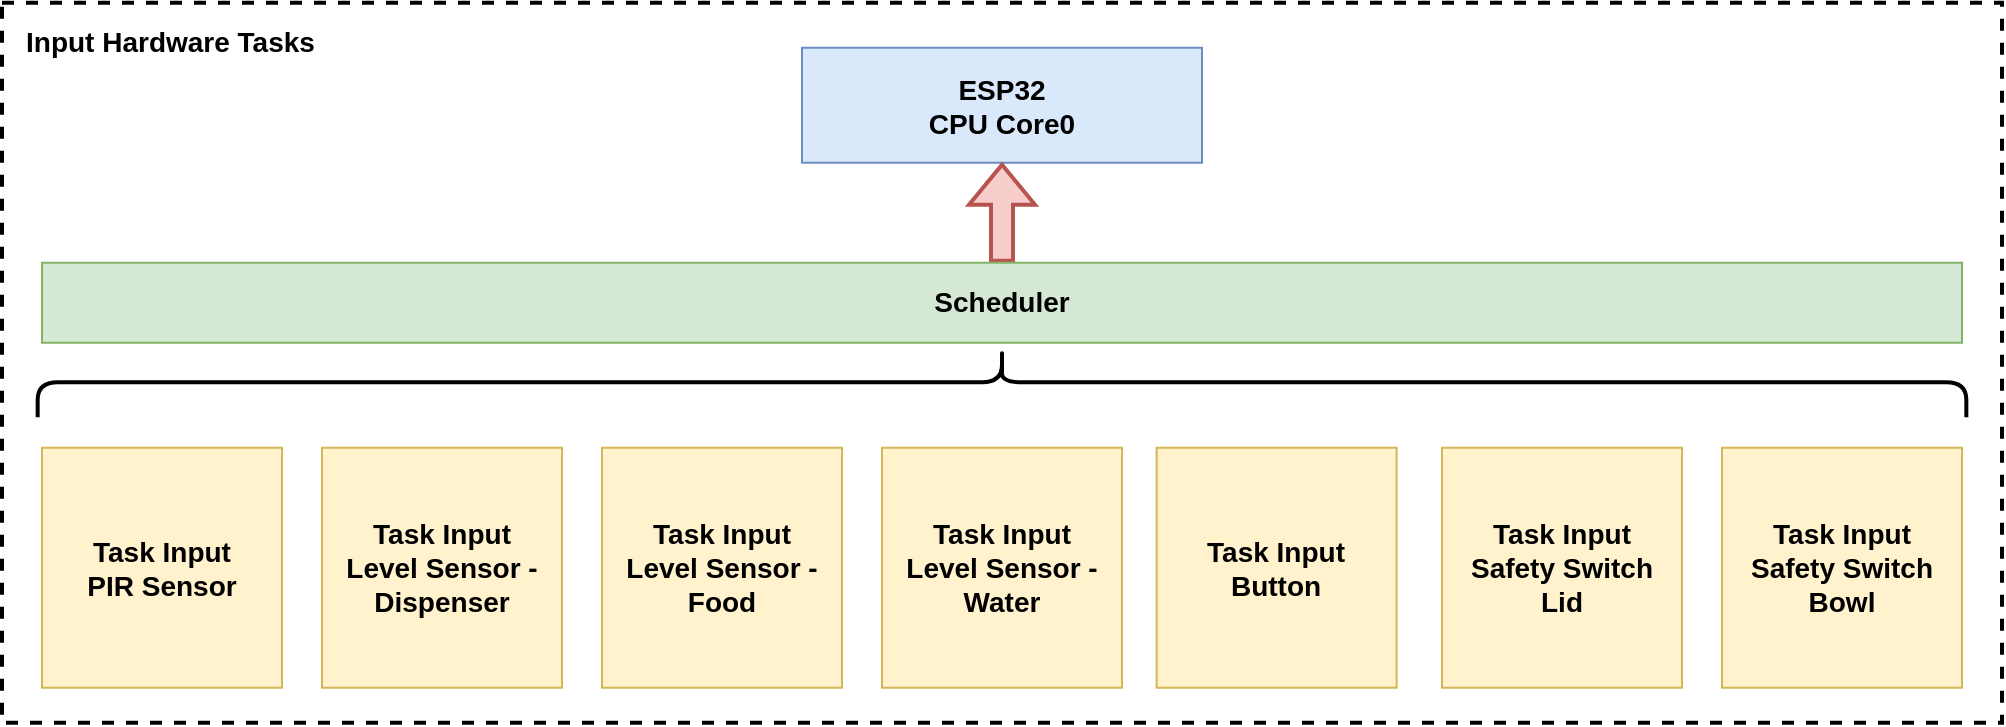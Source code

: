 <mxfile version="20.3.0" type="device" pages="5"><diagram id="rV4jcWIGcjHrkTFgThAD" name="InputHardwareTasks"><mxGraphModel dx="239" dy="843" grid="1" gridSize="10" guides="1" tooltips="1" connect="1" arrows="1" fold="1" page="1" pageScale="1" pageWidth="1169" pageHeight="827" math="0" shadow="0"><root><mxCell id="0"/><mxCell id="1" parent="0"/><mxCell id="iMzis0EcefX2G9J-3JoP-1" value="" style="rounded=0;whiteSpace=wrap;html=1;strokeWidth=2;fontSize=14;fillColor=none;dashed=1;" parent="1" vertex="1"><mxGeometry x="1200" y="42.37" width="1000" height="360" as="geometry"/></mxCell><mxCell id="iMzis0EcefX2G9J-3JoP-2" value="&lt;b&gt;&lt;font style=&quot;font-size: 14px;&quot;&gt;Task Input&lt;br&gt;Level Sensor - Dispenser&lt;br&gt;&lt;/font&gt;&lt;/b&gt;" style="rounded=0;whiteSpace=wrap;html=1;fillColor=#fff2cc;strokeColor=#d6b656;" parent="1" vertex="1"><mxGeometry x="1360" y="264.87" width="120" height="120" as="geometry"/></mxCell><mxCell id="iMzis0EcefX2G9J-3JoP-3" value="&lt;b&gt;&lt;font style=&quot;font-size: 14px;&quot;&gt;Task Input&lt;br&gt;PIR Sensor&lt;br&gt;&lt;/font&gt;&lt;/b&gt;" style="rounded=0;whiteSpace=wrap;html=1;fillColor=#fff2cc;strokeColor=#d6b656;" parent="1" vertex="1"><mxGeometry x="1220" y="264.87" width="120" height="120" as="geometry"/></mxCell><mxCell id="iMzis0EcefX2G9J-3JoP-4" value="&lt;b&gt;&lt;font style=&quot;font-size: 14px;&quot;&gt;Task Input&lt;br&gt;Button&lt;br&gt;&lt;/font&gt;&lt;/b&gt;" style="rounded=0;whiteSpace=wrap;html=1;fillColor=#fff2cc;strokeColor=#d6b656;" parent="1" vertex="1"><mxGeometry x="1777.32" y="264.87" width="120" height="120" as="geometry"/></mxCell><mxCell id="iMzis0EcefX2G9J-3JoP-5" value="" style="shape=curlyBracket;whiteSpace=wrap;html=1;rounded=1;flipH=1;fontSize=14;rotation=-90;size=0.5;strokeWidth=2;" parent="1" vertex="1"><mxGeometry x="1682.5" y="-250" width="35" height="964.33" as="geometry"/></mxCell><mxCell id="iMzis0EcefX2G9J-3JoP-6" value="&lt;b&gt;&lt;font style=&quot;font-size: 14px;&quot;&gt;Task Input&lt;br&gt;Level Sensor - Food&lt;br&gt;&lt;/font&gt;&lt;/b&gt;" style="rounded=0;whiteSpace=wrap;html=1;fillColor=#fff2cc;strokeColor=#d6b656;" parent="1" vertex="1"><mxGeometry x="1500" y="264.87" width="120" height="120" as="geometry"/></mxCell><mxCell id="iMzis0EcefX2G9J-3JoP-7" value="&lt;b&gt;&lt;font style=&quot;font-size: 14px;&quot;&gt;Task Input&lt;br&gt;Level Sensor - Water&lt;br&gt;&lt;/font&gt;&lt;/b&gt;" style="rounded=0;whiteSpace=wrap;html=1;fillColor=#fff2cc;strokeColor=#d6b656;" parent="1" vertex="1"><mxGeometry x="1640" y="264.87" width="120" height="120" as="geometry"/></mxCell><mxCell id="iMzis0EcefX2G9J-3JoP-8" value="&lt;b&gt;&lt;font style=&quot;font-size: 14px;&quot;&gt;Task Input&lt;br&gt;Safety Switch&lt;br&gt;Lid&lt;br&gt;&lt;/font&gt;&lt;/b&gt;" style="rounded=0;whiteSpace=wrap;html=1;fillColor=#fff2cc;strokeColor=#d6b656;" parent="1" vertex="1"><mxGeometry x="1920" y="264.87" width="120" height="120" as="geometry"/></mxCell><mxCell id="iMzis0EcefX2G9J-3JoP-9" value="&lt;b&gt;&lt;font style=&quot;font-size: 14px;&quot;&gt;Task Input&lt;br&gt;Safety Switch&lt;br&gt;Bowl&lt;br&gt;&lt;/font&gt;&lt;/b&gt;" style="rounded=0;whiteSpace=wrap;html=1;fillColor=#fff2cc;strokeColor=#d6b656;" parent="1" vertex="1"><mxGeometry x="2060" y="264.87" width="120" height="120" as="geometry"/></mxCell><mxCell id="iMzis0EcefX2G9J-3JoP-10" value="Input Hardware Tasks" style="text;html=1;strokeColor=none;fillColor=none;align=left;verticalAlign=middle;whiteSpace=wrap;rounded=0;dashed=1;strokeWidth=2;fontSize=14;fontStyle=1;spacingLeft=10;" parent="1" vertex="1"><mxGeometry x="1200" y="42.37" width="1000" height="40" as="geometry"/></mxCell><mxCell id="iMzis0EcefX2G9J-3JoP-11" value="&lt;b&gt;&lt;font style=&quot;font-size: 14px;&quot;&gt;ESP32&lt;br&gt;CPU Core0&lt;/font&gt;&lt;/b&gt;" style="rounded=0;whiteSpace=wrap;html=1;fillColor=#dae8fc;strokeColor=#6c8ebf;" parent="1" vertex="1"><mxGeometry x="1600" y="64.87" width="200" height="57.5" as="geometry"/></mxCell><mxCell id="iMzis0EcefX2G9J-3JoP-12" style="edgeStyle=orthogonalEdgeStyle;rounded=0;orthogonalLoop=1;jettySize=auto;html=1;fontSize=14;strokeWidth=2;shape=flexArrow;fillColor=#f8cecc;strokeColor=#b85450;" parent="1" source="iMzis0EcefX2G9J-3JoP-13" target="iMzis0EcefX2G9J-3JoP-11" edge="1"><mxGeometry relative="1" as="geometry"/></mxCell><mxCell id="iMzis0EcefX2G9J-3JoP-13" value="&lt;b&gt;&lt;font style=&quot;font-size: 14px;&quot;&gt;Scheduler&lt;/font&gt;&lt;/b&gt;" style="rounded=0;whiteSpace=wrap;html=1;fillColor=#d5e8d4;strokeColor=#82b366;" parent="1" vertex="1"><mxGeometry x="1220" y="172.37" width="960" height="40" as="geometry"/></mxCell></root></mxGraphModel></diagram><diagram id="TP57qfsH03ZXHK19AivB" name="OutputHardwareTasks"><mxGraphModel dx="1408" dy="843" grid="1" gridSize="10" guides="1" tooltips="1" connect="1" arrows="1" fold="1" page="1" pageScale="1" pageWidth="1169" pageHeight="827" math="0" shadow="0"><root><mxCell id="0"/><mxCell id="1" parent="0"/><mxCell id="iq7PW1inOWjrQr_bg5yR-15" value="" style="rounded=0;whiteSpace=wrap;html=1;strokeWidth=2;fontSize=14;fillColor=none;dashed=1;" parent="1" vertex="1"><mxGeometry x="40" y="40" width="720" height="362.5" as="geometry"/></mxCell><mxCell id="iq7PW1inOWjrQr_bg5yR-1" value="&lt;b&gt;&lt;font style=&quot;font-size: 14px;&quot;&gt;ESP32&lt;br&gt;CPU Core0&lt;/font&gt;&lt;/b&gt;" style="rounded=0;whiteSpace=wrap;html=1;fillColor=#dae8fc;strokeColor=#6c8ebf;" parent="1" vertex="1"><mxGeometry x="300" y="62.5" width="200" height="57.5" as="geometry"/></mxCell><mxCell id="iq7PW1inOWjrQr_bg5yR-14" style="edgeStyle=orthogonalEdgeStyle;rounded=0;orthogonalLoop=1;jettySize=auto;html=1;fontSize=14;strokeWidth=2;shape=flexArrow;fillColor=#f8cecc;strokeColor=#b85450;" parent="1" source="iq7PW1inOWjrQr_bg5yR-4" target="iq7PW1inOWjrQr_bg5yR-1" edge="1"><mxGeometry relative="1" as="geometry"/></mxCell><mxCell id="iq7PW1inOWjrQr_bg5yR-4" value="&lt;b&gt;&lt;font style=&quot;font-size: 14px;&quot;&gt;Scheduler&lt;/font&gt;&lt;/b&gt;" style="rounded=0;whiteSpace=wrap;html=1;fillColor=#d5e8d4;strokeColor=#82b366;" parent="1" vertex="1"><mxGeometry x="59.81" y="170" width="680" height="40" as="geometry"/></mxCell><mxCell id="iq7PW1inOWjrQr_bg5yR-10" value="&lt;b&gt;&lt;font style=&quot;font-size: 14px;&quot;&gt;Task Output&lt;br&gt;Stepper Motor&lt;br&gt;&lt;/font&gt;&lt;/b&gt;" style="rounded=0;whiteSpace=wrap;html=1;fillColor=#fff2cc;strokeColor=#d6b656;" parent="1" vertex="1"><mxGeometry x="620" y="262.5" width="120" height="120" as="geometry"/></mxCell><mxCell id="iq7PW1inOWjrQr_bg5yR-11" value="&lt;b&gt;&lt;font style=&quot;font-size: 14px;&quot;&gt;Task Output&lt;br&gt;Solenoid Valve&lt;br&gt;&lt;/font&gt;&lt;/b&gt;" style="rounded=0;whiteSpace=wrap;html=1;fillColor=#fff2cc;strokeColor=#d6b656;" parent="1" vertex="1"><mxGeometry x="60" y="262.5" width="120" height="120" as="geometry"/></mxCell><mxCell id="iq7PW1inOWjrQr_bg5yR-12" value="&lt;b&gt;&lt;font style=&quot;font-size: 14px;&quot;&gt;Task Output&lt;br&gt;LED Notification&lt;br&gt;&lt;/font&gt;&lt;/b&gt;" style="rounded=0;whiteSpace=wrap;html=1;fillColor=#fff2cc;strokeColor=#d6b656;" parent="1" vertex="1"><mxGeometry x="200" y="262.5" width="120" height="120" as="geometry"/></mxCell><mxCell id="iq7PW1inOWjrQr_bg5yR-13" value="" style="shape=curlyBracket;whiteSpace=wrap;html=1;rounded=1;flipH=1;fontSize=14;rotation=-90;size=0.5;strokeWidth=2;" parent="1" vertex="1"><mxGeometry x="382.5" y="-110" width="35" height="679.59" as="geometry"/></mxCell><mxCell id="iq7PW1inOWjrQr_bg5yR-16" value="Output Hardware Tasks" style="text;html=1;strokeColor=none;fillColor=none;align=left;verticalAlign=middle;whiteSpace=wrap;rounded=0;dashed=1;strokeWidth=2;fontSize=14;fontStyle=1;spacingLeft=10;" parent="1" vertex="1"><mxGeometry x="40" y="40" width="720" height="40" as="geometry"/></mxCell><mxCell id="q8vb5zMsX9rUfOWfPjfU-2" value="&lt;b&gt;&lt;font style=&quot;font-size: 14px;&quot;&gt;Task Output&lt;br&gt;LED Level&lt;br&gt;&lt;/font&gt;&lt;/b&gt;" style="rounded=0;whiteSpace=wrap;html=1;fillColor=#fff2cc;strokeColor=#d6b656;" parent="1" vertex="1"><mxGeometry x="340" y="262.5" width="120" height="120" as="geometry"/></mxCell><mxCell id="q8vb5zMsX9rUfOWfPjfU-3" value="&lt;b&gt;&lt;font style=&quot;font-size: 14px;&quot;&gt;Task Output&lt;br&gt;LED State&lt;br&gt;&lt;/font&gt;&lt;/b&gt;" style="rounded=0;whiteSpace=wrap;html=1;fillColor=#fff2cc;strokeColor=#d6b656;" parent="1" vertex="1"><mxGeometry x="480" y="262.5" width="120" height="120" as="geometry"/></mxCell></root></mxGraphModel></diagram><diagram id="tf8LyXTV6Cf9JOmGhWuC" name="MQTTCommunicationTasks"><mxGraphModel dx="-930" dy="843" grid="1" gridSize="10" guides="1" tooltips="1" connect="1" arrows="1" fold="1" page="1" pageScale="1" pageWidth="1169" pageHeight="827" math="0" shadow="0"><root><mxCell id="0"/><mxCell id="1" parent="0"/><mxCell id="ElQ_RRU9hNgALjV47oJo-1" value="" style="rounded=0;whiteSpace=wrap;html=1;strokeWidth=2;fontSize=14;fillColor=none;dashed=1;" parent="1" vertex="1"><mxGeometry x="2360" y="40" width="440" height="380" as="geometry"/></mxCell><mxCell id="ElQ_RRU9hNgALjV47oJo-2" value="MQTT Communication Tasks" style="text;html=1;strokeColor=none;fillColor=none;align=left;verticalAlign=middle;whiteSpace=wrap;rounded=0;dashed=1;strokeWidth=2;fontSize=14;fontStyle=1;spacingLeft=10;" parent="1" vertex="1"><mxGeometry x="2360" y="40" width="440" height="40" as="geometry"/></mxCell><mxCell id="ElQ_RRU9hNgALjV47oJo-3" value="&lt;b&gt;&lt;font style=&quot;font-size: 14px;&quot;&gt;ESP32&lt;br&gt;CPU Core1&lt;/font&gt;&lt;/b&gt;" style="rounded=0;whiteSpace=wrap;html=1;fillColor=#dae8fc;strokeColor=#6c8ebf;" parent="1" vertex="1"><mxGeometry x="2480.39" y="82.5" width="200" height="57.5" as="geometry"/></mxCell><mxCell id="ElQ_RRU9hNgALjV47oJo-4" style="edgeStyle=orthogonalEdgeStyle;shape=flexArrow;rounded=0;orthogonalLoop=1;jettySize=auto;html=1;strokeWidth=2;fontSize=14;fillColor=#f8cecc;strokeColor=#b85450;" parent="1" source="ElQ_RRU9hNgALjV47oJo-5" target="ElQ_RRU9hNgALjV47oJo-3" edge="1"><mxGeometry relative="1" as="geometry"/></mxCell><mxCell id="ElQ_RRU9hNgALjV47oJo-5" value="&lt;b&gt;&lt;font style=&quot;font-size: 14px;&quot;&gt;Scheduler&lt;/font&gt;&lt;/b&gt;" style="rounded=0;whiteSpace=wrap;html=1;fillColor=#d5e8d4;strokeColor=#82b366;" parent="1" vertex="1"><mxGeometry x="2380.78" y="190" width="399.22" height="40" as="geometry"/></mxCell><mxCell id="ElQ_RRU9hNgALjV47oJo-6" value="" style="shape=curlyBracket;whiteSpace=wrap;html=1;rounded=1;flipH=1;fontSize=14;rotation=-90;size=0.5;strokeWidth=2;" parent="1" vertex="1"><mxGeometry x="2562.68" y="49.77" width="35" height="400.05" as="geometry"/></mxCell><mxCell id="ElQ_RRU9hNgALjV47oJo-7" value="&lt;b&gt;&lt;font style=&quot;font-size: 14px;&quot;&gt;Communication Task&lt;br&gt;Connect&lt;br&gt;&lt;/font&gt;&lt;/b&gt;" style="rounded=0;whiteSpace=wrap;html=1;fillColor=#fff2cc;strokeColor=#d6b656;" parent="1" vertex="1"><mxGeometry x="2380.78" y="282.5" width="120" height="120" as="geometry"/></mxCell><mxCell id="ElQ_RRU9hNgALjV47oJo-8" value="&lt;b&gt;&lt;font style=&quot;font-size: 14px;&quot;&gt;Communication Task&lt;br&gt;Publish&lt;br&gt;&lt;/font&gt;&lt;/b&gt;" style="rounded=0;whiteSpace=wrap;html=1;fillColor=#fff2cc;strokeColor=#d6b656;" parent="1" vertex="1"><mxGeometry x="2520.15" y="282.5" width="120" height="120" as="geometry"/></mxCell><mxCell id="ElQ_RRU9hNgALjV47oJo-9" value="&lt;b&gt;&lt;font style=&quot;font-size: 14px;&quot;&gt;Communication Task&lt;br&gt;Subscribe&lt;br&gt;&lt;/font&gt;&lt;/b&gt;" style="rounded=0;whiteSpace=wrap;html=1;fillColor=#fff2cc;strokeColor=#d6b656;" parent="1" vertex="1"><mxGeometry x="2660.15" y="282.5" width="120" height="120" as="geometry"/></mxCell></root></mxGraphModel></diagram><diagram id="860U1cGlH2sMR1r3sb4E" name="IntertaskCommunication"><mxGraphModel dx="-930" dy="843" grid="1" gridSize="10" guides="1" tooltips="1" connect="1" arrows="1" fold="1" page="1" pageScale="1" pageWidth="1169" pageHeight="827" math="0" shadow="0"><root><mxCell id="0"/><mxCell id="1" parent="0"/><mxCell id="Fc7WBcrj3hiU20EkBQJ--1" value="&lt;span style=&quot;font-size: 14px;&quot;&gt;&lt;b&gt;MQTT Communication Tasks&lt;/b&gt;&lt;/span&gt;" style="rounded=0;whiteSpace=wrap;html=1;fillColor=#dae8fc;strokeColor=#6c8ebf;" parent="1" vertex="1"><mxGeometry x="2400" y="80" width="200" height="40" as="geometry"/></mxCell><mxCell id="Fc7WBcrj3hiU20EkBQJ--2" style="edgeStyle=orthogonalEdgeStyle;rounded=0;orthogonalLoop=1;jettySize=auto;html=1;exitX=0.25;exitY=1;exitDx=0;exitDy=0;" parent="1" source="Fc7WBcrj3hiU20EkBQJ--1" target="Fc7WBcrj3hiU20EkBQJ--4" edge="1"><mxGeometry relative="1" as="geometry"><mxPoint x="2440" y="120" as="sourcePoint"/></mxGeometry></mxCell><mxCell id="Fc7WBcrj3hiU20EkBQJ--3" style="edgeStyle=orthogonalEdgeStyle;rounded=0;orthogonalLoop=1;jettySize=auto;html=1;exitX=0.5;exitY=1;exitDx=0;exitDy=0;entryX=0.25;entryY=0;entryDx=0;entryDy=0;" parent="1" source="Fc7WBcrj3hiU20EkBQJ--4" target="Fc7WBcrj3hiU20EkBQJ--8" edge="1"><mxGeometry relative="1" as="geometry"/></mxCell><mxCell id="Fc7WBcrj3hiU20EkBQJ--4" value="&lt;b&gt;&lt;font style=&quot;font-size: 14px;&quot;&gt;Subscribe Queue&lt;br&gt;&lt;/font&gt;&lt;/b&gt;" style="rounded=0;whiteSpace=wrap;html=1;fillColor=#fff2cc;strokeColor=#d6b656;" parent="1" vertex="1"><mxGeometry x="2410" y="160" width="80" height="80" as="geometry"/></mxCell><mxCell id="Fc7WBcrj3hiU20EkBQJ--5" style="edgeStyle=orthogonalEdgeStyle;rounded=0;orthogonalLoop=1;jettySize=auto;html=1;exitX=0.5;exitY=0;exitDx=0;exitDy=0;entryX=0.75;entryY=1;entryDx=0;entryDy=0;" parent="1" source="Fc7WBcrj3hiU20EkBQJ--6" target="Fc7WBcrj3hiU20EkBQJ--1" edge="1"><mxGeometry relative="1" as="geometry"/></mxCell><mxCell id="Fc7WBcrj3hiU20EkBQJ--6" value="&lt;b&gt;&lt;font style=&quot;font-size: 14px;&quot;&gt;Publish Queue&lt;br&gt;&lt;/font&gt;&lt;/b&gt;" style="rounded=0;whiteSpace=wrap;html=1;fillColor=#fff2cc;strokeColor=#d6b656;" parent="1" vertex="1"><mxGeometry x="2510" y="160" width="80" height="80" as="geometry"/></mxCell><mxCell id="Fc7WBcrj3hiU20EkBQJ--7" style="edgeStyle=orthogonalEdgeStyle;rounded=0;orthogonalLoop=1;jettySize=auto;html=1;exitX=0.75;exitY=0;exitDx=0;exitDy=0;entryX=0.5;entryY=1;entryDx=0;entryDy=0;" parent="1" source="Fc7WBcrj3hiU20EkBQJ--8" target="Fc7WBcrj3hiU20EkBQJ--6" edge="1"><mxGeometry relative="1" as="geometry"/></mxCell><mxCell id="Fc7WBcrj3hiU20EkBQJ--8" value="&lt;b&gt;&lt;font style=&quot;font-size: 14px;&quot;&gt;Input/Output Hardware Tasks&lt;/font&gt;&lt;/b&gt;" style="rounded=0;whiteSpace=wrap;html=1;fillColor=#d5e8d4;strokeColor=#82b366;" parent="1" vertex="1"><mxGeometry x="2400" y="280" width="200" height="40" as="geometry"/></mxCell></root></mxGraphModel></diagram><diagram id="QC6AqS361vUUsyyx2zIn" name="Flowchart"><mxGraphModel dx="1408" dy="843" grid="1" gridSize="10" guides="1" tooltips="1" connect="1" arrows="1" fold="1" page="1" pageScale="1" pageWidth="1169" pageHeight="827" math="0" shadow="0"><root><mxCell id="0"/><mxCell id="1" parent="0"/><mxCell id="EgHEasenLzlpbKUNQy1b-28" style="edgeStyle=orthogonalEdgeStyle;rounded=0;orthogonalLoop=1;jettySize=auto;html=1;exitX=0.5;exitY=1;exitDx=0;exitDy=0;entryX=0.5;entryY=0;entryDx=0;entryDy=0;" parent="1" source="EgHEasenLzlpbKUNQy1b-1" target="EgHEasenLzlpbKUNQy1b-2" edge="1"><mxGeometry relative="1" as="geometry"/></mxCell><mxCell id="EgHEasenLzlpbKUNQy1b-1" value="Start" style="rounded=1;whiteSpace=wrap;html=1;" parent="1" vertex="1"><mxGeometry x="120" y="20" width="120" height="40" as="geometry"/></mxCell><mxCell id="EgHEasenLzlpbKUNQy1b-29" value="" style="edgeStyle=orthogonalEdgeStyle;rounded=0;orthogonalLoop=1;jettySize=auto;html=1;" parent="1" source="EgHEasenLzlpbKUNQy1b-2" target="EgHEasenLzlpbKUNQy1b-3" edge="1"><mxGeometry relative="1" as="geometry"/></mxCell><mxCell id="EgHEasenLzlpbKUNQy1b-2" value="Network Connection" style="rounded=1;whiteSpace=wrap;html=1;" parent="1" vertex="1"><mxGeometry x="120" y="80" width="120" height="40" as="geometry"/></mxCell><mxCell id="EgHEasenLzlpbKUNQy1b-30" value="" style="edgeStyle=orthogonalEdgeStyle;rounded=0;orthogonalLoop=1;jettySize=auto;html=1;" parent="1" source="EgHEasenLzlpbKUNQy1b-3" target="EgHEasenLzlpbKUNQy1b-6" edge="1"><mxGeometry relative="1" as="geometry"/></mxCell><mxCell id="EgHEasenLzlpbKUNQy1b-31" style="edgeStyle=orthogonalEdgeStyle;rounded=0;orthogonalLoop=1;jettySize=auto;html=1;exitX=0.5;exitY=1;exitDx=0;exitDy=0;entryX=0.5;entryY=0;entryDx=0;entryDy=0;" parent="1" source="EgHEasenLzlpbKUNQy1b-3" target="EgHEasenLzlpbKUNQy1b-7" edge="1"><mxGeometry relative="1" as="geometry"/></mxCell><mxCell id="EgHEasenLzlpbKUNQy1b-32" style="edgeStyle=orthogonalEdgeStyle;rounded=0;orthogonalLoop=1;jettySize=auto;html=1;exitX=0.5;exitY=1;exitDx=0;exitDy=0;entryX=0.5;entryY=0;entryDx=0;entryDy=0;" parent="1" source="EgHEasenLzlpbKUNQy1b-3" target="EgHEasenLzlpbKUNQy1b-8" edge="1"><mxGeometry relative="1" as="geometry"/></mxCell><mxCell id="EgHEasenLzlpbKUNQy1b-33" style="edgeStyle=orthogonalEdgeStyle;rounded=0;orthogonalLoop=1;jettySize=auto;html=1;exitX=0.5;exitY=1;exitDx=0;exitDy=0;entryX=0.5;entryY=0;entryDx=0;entryDy=0;" parent="1" source="EgHEasenLzlpbKUNQy1b-3" target="EgHEasenLzlpbKUNQy1b-10" edge="1"><mxGeometry relative="1" as="geometry"/></mxCell><mxCell id="EgHEasenLzlpbKUNQy1b-34" style="edgeStyle=orthogonalEdgeStyle;rounded=0;orthogonalLoop=1;jettySize=auto;html=1;exitX=0.5;exitY=1;exitDx=0;exitDy=0;entryX=0.5;entryY=0;entryDx=0;entryDy=0;" parent="1" source="EgHEasenLzlpbKUNQy1b-3" target="EgHEasenLzlpbKUNQy1b-9" edge="1"><mxGeometry relative="1" as="geometry"><mxPoint x="820" y="217" as="targetPoint"/></mxGeometry></mxCell><mxCell id="EgHEasenLzlpbKUNQy1b-3" value="Task Creation" style="rounded=1;whiteSpace=wrap;html=1;" parent="1" vertex="1"><mxGeometry x="120" y="140" width="120" height="40" as="geometry"/></mxCell><mxCell id="EgHEasenLzlpbKUNQy1b-11" style="edgeStyle=orthogonalEdgeStyle;rounded=0;orthogonalLoop=1;jettySize=auto;html=1;exitX=0;exitY=0.5;exitDx=0;exitDy=0;entryX=0;entryY=0.5;entryDx=0;entryDy=0;" parent="1" source="EgHEasenLzlpbKUNQy1b-4" target="EgHEasenLzlpbKUNQy1b-6" edge="1"><mxGeometry relative="1" as="geometry"><Array as="points"><mxPoint x="100" y="317"/><mxPoint x="100" y="240"/></Array></mxGeometry></mxCell><mxCell id="EgHEasenLzlpbKUNQy1b-12" value="NO" style="edgeLabel;html=1;align=center;verticalAlign=middle;resizable=0;points=[];" parent="EgHEasenLzlpbKUNQy1b-11" vertex="1" connectable="0"><mxGeometry x="-0.12" y="4" relative="1" as="geometry"><mxPoint x="24" y="22" as="offset"/></mxGeometry></mxCell><mxCell id="EgHEasenLzlpbKUNQy1b-17" value="" style="edgeStyle=orthogonalEdgeStyle;rounded=0;orthogonalLoop=1;jettySize=auto;html=1;entryX=0.5;entryY=0;entryDx=0;entryDy=0;" parent="1" source="EgHEasenLzlpbKUNQy1b-4" target="EgHEasenLzlpbKUNQy1b-43" edge="1"><mxGeometry relative="1" as="geometry"><mxPoint x="180" y="397" as="targetPoint"/></mxGeometry></mxCell><mxCell id="EgHEasenLzlpbKUNQy1b-25" value="YES" style="edgeLabel;html=1;align=center;verticalAlign=middle;resizable=0;points=[];" parent="EgHEasenLzlpbKUNQy1b-17" vertex="1" connectable="0"><mxGeometry x="-0.24" y="1" relative="1" as="geometry"><mxPoint x="-1" y="5" as="offset"/></mxGeometry></mxCell><mxCell id="EgHEasenLzlpbKUNQy1b-4" value="Animal Present?" style="rhombus;whiteSpace=wrap;html=1;" parent="1" vertex="1"><mxGeometry x="140" y="280" width="80" height="80" as="geometry"/></mxCell><mxCell id="EgHEasenLzlpbKUNQy1b-13" value="" style="edgeStyle=orthogonalEdgeStyle;rounded=0;orthogonalLoop=1;jettySize=auto;html=1;" parent="1" source="EgHEasenLzlpbKUNQy1b-6" target="EgHEasenLzlpbKUNQy1b-4" edge="1"><mxGeometry relative="1" as="geometry"><mxPoint x="210" y="270" as="targetPoint"/></mxGeometry></mxCell><mxCell id="EgHEasenLzlpbKUNQy1b-6" value="PIR Task" style="rounded=1;whiteSpace=wrap;html=1;" parent="1" vertex="1"><mxGeometry x="120" y="220" width="120" height="40" as="geometry"/></mxCell><mxCell id="EgHEasenLzlpbKUNQy1b-42" value="" style="edgeStyle=orthogonalEdgeStyle;rounded=0;orthogonalLoop=1;jettySize=auto;html=1;" parent="1" source="EgHEasenLzlpbKUNQy1b-7" target="EgHEasenLzlpbKUNQy1b-36" edge="1"><mxGeometry relative="1" as="geometry"/></mxCell><mxCell id="EgHEasenLzlpbKUNQy1b-7" value="Button Task" style="rounded=1;whiteSpace=wrap;html=1;" parent="1" vertex="1"><mxGeometry x="280" y="220" width="120" height="40" as="geometry"/></mxCell><mxCell id="EgHEasenLzlpbKUNQy1b-61" value="" style="edgeStyle=orthogonalEdgeStyle;rounded=0;orthogonalLoop=1;jettySize=auto;html=1;" parent="1" source="EgHEasenLzlpbKUNQy1b-8" target="EgHEasenLzlpbKUNQy1b-52" edge="1"><mxGeometry relative="1" as="geometry"/></mxCell><mxCell id="EgHEasenLzlpbKUNQy1b-8" value="Safety Switches Tasks" style="rounded=1;whiteSpace=wrap;html=1;" parent="1" vertex="1"><mxGeometry x="460" y="220" width="120" height="40" as="geometry"/></mxCell><mxCell id="EgHEasenLzlpbKUNQy1b-93" value="" style="edgeStyle=orthogonalEdgeStyle;rounded=0;orthogonalLoop=1;jettySize=auto;html=1;fontSize=11;entryX=0.5;entryY=0;entryDx=0;entryDy=0;" parent="1" source="EgHEasenLzlpbKUNQy1b-9" target="EgHEasenLzlpbKUNQy1b-90" edge="1"><mxGeometry relative="1" as="geometry"/></mxCell><mxCell id="EgHEasenLzlpbKUNQy1b-9" value="MQTT Publish Task" style="rounded=1;whiteSpace=wrap;html=1;" parent="1" vertex="1"><mxGeometry x="800" y="220" width="120" height="40" as="geometry"/></mxCell><mxCell id="EgHEasenLzlpbKUNQy1b-79" value="" style="edgeStyle=orthogonalEdgeStyle;rounded=0;orthogonalLoop=1;jettySize=auto;html=1;fontSize=11;entryX=0.5;entryY=0;entryDx=0;entryDy=0;" parent="1" source="EgHEasenLzlpbKUNQy1b-10" target="EgHEasenLzlpbKUNQy1b-74" edge="1"><mxGeometry relative="1" as="geometry"/></mxCell><mxCell id="EgHEasenLzlpbKUNQy1b-10" value="Stepper Motor Task" style="rounded=1;whiteSpace=wrap;html=1;" parent="1" vertex="1"><mxGeometry x="640" y="220" width="120" height="40" as="geometry"/></mxCell><mxCell id="EgHEasenLzlpbKUNQy1b-16" value="" style="edgeStyle=orthogonalEdgeStyle;rounded=0;orthogonalLoop=1;jettySize=auto;html=1;" parent="1" source="EgHEasenLzlpbKUNQy1b-14" target="EgHEasenLzlpbKUNQy1b-15" edge="1"><mxGeometry relative="1" as="geometry"/></mxCell><mxCell id="EgHEasenLzlpbKUNQy1b-14" value="Resume&lt;br&gt;Water Sensor Task&lt;br&gt;Water Valve Task" style="rounded=1;whiteSpace=wrap;html=1;" parent="1" vertex="1"><mxGeometry x="120" y="460" width="120" height="40" as="geometry"/></mxCell><mxCell id="EgHEasenLzlpbKUNQy1b-18" style="edgeStyle=orthogonalEdgeStyle;rounded=0;orthogonalLoop=1;jettySize=auto;html=1;exitX=0;exitY=0.5;exitDx=0;exitDy=0;entryX=0;entryY=0.5;entryDx=0;entryDy=0;" parent="1" source="EgHEasenLzlpbKUNQy1b-15" target="EgHEasenLzlpbKUNQy1b-14" edge="1"><mxGeometry relative="1" as="geometry"><Array as="points"><mxPoint x="100" y="560"/><mxPoint x="100" y="480"/></Array></mxGeometry></mxCell><mxCell id="EgHEasenLzlpbKUNQy1b-24" value="YES" style="edgeLabel;html=1;align=center;verticalAlign=middle;resizable=0;points=[];" parent="EgHEasenLzlpbKUNQy1b-18" vertex="1" connectable="0"><mxGeometry x="-0.55" y="2" relative="1" as="geometry"><mxPoint x="11" y="-2" as="offset"/></mxGeometry></mxCell><mxCell id="EgHEasenLzlpbKUNQy1b-20" value="" style="edgeStyle=orthogonalEdgeStyle;rounded=0;orthogonalLoop=1;jettySize=auto;html=1;entryX=0.5;entryY=0;entryDx=0;entryDy=0;" parent="1" source="EgHEasenLzlpbKUNQy1b-15" target="EgHEasenLzlpbKUNQy1b-48" edge="1"><mxGeometry relative="1" as="geometry"><mxPoint x="270" y="597" as="targetPoint"/></mxGeometry></mxCell><mxCell id="EgHEasenLzlpbKUNQy1b-26" value="NO" style="edgeLabel;html=1;align=center;verticalAlign=middle;resizable=0;points=[];" parent="EgHEasenLzlpbKUNQy1b-20" vertex="1" connectable="0"><mxGeometry x="-0.264" relative="1" as="geometry"><mxPoint as="offset"/></mxGeometry></mxCell><mxCell id="EgHEasenLzlpbKUNQy1b-15" value="Animal Present?" style="rhombus;whiteSpace=wrap;html=1;" parent="1" vertex="1"><mxGeometry x="140" y="520" width="80" height="80" as="geometry"/></mxCell><mxCell id="EgHEasenLzlpbKUNQy1b-23" value="" style="edgeStyle=orthogonalEdgeStyle;rounded=0;orthogonalLoop=1;jettySize=auto;html=1;" parent="1" source="EgHEasenLzlpbKUNQy1b-19" target="EgHEasenLzlpbKUNQy1b-21" edge="1"><mxGeometry relative="1" as="geometry"/></mxCell><mxCell id="EgHEasenLzlpbKUNQy1b-19" value="Resume&lt;br&gt;Food Sensor Task" style="rounded=1;whiteSpace=wrap;html=1;" parent="1" vertex="1"><mxGeometry x="120" y="700" width="120" height="40" as="geometry"/></mxCell><mxCell id="EgHEasenLzlpbKUNQy1b-22" style="edgeStyle=orthogonalEdgeStyle;rounded=0;orthogonalLoop=1;jettySize=auto;html=1;exitX=0;exitY=0.5;exitDx=0;exitDy=0;entryX=0;entryY=0.5;entryDx=0;entryDy=0;" parent="1" source="EgHEasenLzlpbKUNQy1b-21" target="EgHEasenLzlpbKUNQy1b-6" edge="1"><mxGeometry relative="1" as="geometry"><Array as="points"><mxPoint x="80" y="780"/><mxPoint x="80" y="240"/></Array></mxGeometry></mxCell><mxCell id="EgHEasenLzlpbKUNQy1b-21" value="Suspend&lt;br&gt;Water Valve Task" style="rounded=1;whiteSpace=wrap;html=1;" parent="1" vertex="1"><mxGeometry x="120" y="760" width="120" height="40" as="geometry"/></mxCell><mxCell id="EgHEasenLzlpbKUNQy1b-38" style="edgeStyle=orthogonalEdgeStyle;rounded=0;orthogonalLoop=1;jettySize=auto;html=1;exitX=0;exitY=0.5;exitDx=0;exitDy=0;entryX=0;entryY=0.5;entryDx=0;entryDy=0;" parent="1" source="EgHEasenLzlpbKUNQy1b-36" target="EgHEasenLzlpbKUNQy1b-7" edge="1"><mxGeometry relative="1" as="geometry"/></mxCell><mxCell id="EgHEasenLzlpbKUNQy1b-39" value="NO" style="edgeLabel;html=1;align=center;verticalAlign=middle;resizable=0;points=[];" parent="EgHEasenLzlpbKUNQy1b-38" vertex="1" connectable="0"><mxGeometry x="-0.626" y="1" relative="1" as="geometry"><mxPoint x="6" y="-1" as="offset"/></mxGeometry></mxCell><mxCell id="EgHEasenLzlpbKUNQy1b-40" value="" style="edgeStyle=orthogonalEdgeStyle;rounded=0;orthogonalLoop=1;jettySize=auto;html=1;" parent="1" source="EgHEasenLzlpbKUNQy1b-36" target="EgHEasenLzlpbKUNQy1b-37" edge="1"><mxGeometry relative="1" as="geometry"/></mxCell><mxCell id="EgHEasenLzlpbKUNQy1b-41" value="YES" style="edgeLabel;html=1;align=center;verticalAlign=middle;resizable=0;points=[];" parent="EgHEasenLzlpbKUNQy1b-40" vertex="1" connectable="0"><mxGeometry x="-0.31" y="1" relative="1" as="geometry"><mxPoint x="-1" as="offset"/></mxGeometry></mxCell><mxCell id="EgHEasenLzlpbKUNQy1b-36" value="Button Pressed?" style="rhombus;whiteSpace=wrap;html=1;" parent="1" vertex="1"><mxGeometry x="300" y="280" width="80" height="80" as="geometry"/></mxCell><mxCell id="EgHEasenLzlpbKUNQy1b-37" value="Publish Queue" style="rounded=1;whiteSpace=wrap;html=1;" parent="1" vertex="1"><mxGeometry x="280" y="400" width="120" height="40" as="geometry"/></mxCell><mxCell id="EgHEasenLzlpbKUNQy1b-47" style="edgeStyle=orthogonalEdgeStyle;rounded=0;orthogonalLoop=1;jettySize=auto;html=1;exitX=0.5;exitY=1;exitDx=0;exitDy=0;entryX=0.5;entryY=0;entryDx=0;entryDy=0;" parent="1" source="EgHEasenLzlpbKUNQy1b-43" target="EgHEasenLzlpbKUNQy1b-14" edge="1"><mxGeometry relative="1" as="geometry"/></mxCell><mxCell id="EgHEasenLzlpbKUNQy1b-43" value="Publish Queue" style="rounded=1;whiteSpace=wrap;html=1;" parent="1" vertex="1"><mxGeometry x="120" y="400" width="120" height="40" as="geometry"/></mxCell><mxCell id="EgHEasenLzlpbKUNQy1b-50" style="edgeStyle=orthogonalEdgeStyle;rounded=0;orthogonalLoop=1;jettySize=auto;html=1;exitX=0.5;exitY=1;exitDx=0;exitDy=0;entryX=0.5;entryY=0;entryDx=0;entryDy=0;" parent="1" source="EgHEasenLzlpbKUNQy1b-48" target="EgHEasenLzlpbKUNQy1b-19" edge="1"><mxGeometry relative="1" as="geometry"/></mxCell><mxCell id="EgHEasenLzlpbKUNQy1b-48" value="Publish Queue" style="rounded=1;whiteSpace=wrap;html=1;" parent="1" vertex="1"><mxGeometry x="120" y="640" width="120" height="40" as="geometry"/></mxCell><mxCell id="EgHEasenLzlpbKUNQy1b-54" style="edgeStyle=orthogonalEdgeStyle;rounded=0;orthogonalLoop=1;jettySize=auto;html=1;exitX=0;exitY=0.5;exitDx=0;exitDy=0;entryX=0;entryY=0.5;entryDx=0;entryDy=0;" parent="1" source="EgHEasenLzlpbKUNQy1b-52" target="EgHEasenLzlpbKUNQy1b-8" edge="1"><mxGeometry relative="1" as="geometry"/></mxCell><mxCell id="EgHEasenLzlpbKUNQy1b-55" value="NO" style="edgeLabel;html=1;align=center;verticalAlign=middle;resizable=0;points=[];" parent="EgHEasenLzlpbKUNQy1b-54" vertex="1" connectable="0"><mxGeometry x="-0.571" relative="1" as="geometry"><mxPoint x="10" as="offset"/></mxGeometry></mxCell><mxCell id="EgHEasenLzlpbKUNQy1b-57" style="edgeStyle=orthogonalEdgeStyle;rounded=0;orthogonalLoop=1;jettySize=auto;html=1;exitX=0.5;exitY=1;exitDx=0;exitDy=0;entryX=0.5;entryY=0;entryDx=0;entryDy=0;" parent="1" source="EgHEasenLzlpbKUNQy1b-52" target="EgHEasenLzlpbKUNQy1b-56" edge="1"><mxGeometry relative="1" as="geometry"/></mxCell><mxCell id="EgHEasenLzlpbKUNQy1b-58" value="YES" style="edgeLabel;html=1;align=center;verticalAlign=middle;resizable=0;points=[];" parent="EgHEasenLzlpbKUNQy1b-57" vertex="1" connectable="0"><mxGeometry x="-0.36" relative="1" as="geometry"><mxPoint as="offset"/></mxGeometry></mxCell><mxCell id="EgHEasenLzlpbKUNQy1b-52" value="Switches Realeased?" style="rhombus;whiteSpace=wrap;html=1;" parent="1" vertex="1"><mxGeometry x="480" y="280" width="80" height="80" as="geometry"/></mxCell><mxCell id="EgHEasenLzlpbKUNQy1b-60" value="" style="edgeStyle=orthogonalEdgeStyle;rounded=0;orthogonalLoop=1;jettySize=auto;html=1;" parent="1" source="EgHEasenLzlpbKUNQy1b-56" target="EgHEasenLzlpbKUNQy1b-59" edge="1"><mxGeometry relative="1" as="geometry"/></mxCell><mxCell id="EgHEasenLzlpbKUNQy1b-56" value="Suspend&lt;br&gt;PIR Task&lt;br&gt;Stepper Motor Task&lt;br&gt;Water Valve Task" style="rounded=1;whiteSpace=wrap;html=1;" parent="1" vertex="1"><mxGeometry x="460" y="400" width="120" height="60" as="geometry"/></mxCell><mxCell id="EgHEasenLzlpbKUNQy1b-65" value="" style="edgeStyle=orthogonalEdgeStyle;rounded=0;orthogonalLoop=1;jettySize=auto;html=1;" parent="1" source="EgHEasenLzlpbKUNQy1b-59" target="EgHEasenLzlpbKUNQy1b-62" edge="1"><mxGeometry relative="1" as="geometry"/></mxCell><mxCell id="EgHEasenLzlpbKUNQy1b-59" value="Publish Queue" style="rounded=1;whiteSpace=wrap;html=1;" parent="1" vertex="1"><mxGeometry x="460" y="480" width="120" height="40" as="geometry"/></mxCell><mxCell id="EgHEasenLzlpbKUNQy1b-69" value="" style="edgeStyle=orthogonalEdgeStyle;rounded=0;orthogonalLoop=1;jettySize=auto;html=1;" parent="1" source="EgHEasenLzlpbKUNQy1b-62" target="EgHEasenLzlpbKUNQy1b-67" edge="1"><mxGeometry relative="1" as="geometry"/></mxCell><mxCell id="EgHEasenLzlpbKUNQy1b-73" value="NO" style="edgeLabel;html=1;align=center;verticalAlign=middle;resizable=0;points=[];fontSize=11;" parent="EgHEasenLzlpbKUNQy1b-69" vertex="1" connectable="0"><mxGeometry x="-0.311" relative="1" as="geometry"><mxPoint y="6" as="offset"/></mxGeometry></mxCell><mxCell id="EgHEasenLzlpbKUNQy1b-62" value="Switches Realeased?" style="rhombus;whiteSpace=wrap;html=1;" parent="1" vertex="1"><mxGeometry x="480" y="540" width="80" height="80" as="geometry"/></mxCell><mxCell id="EgHEasenLzlpbKUNQy1b-63" style="edgeStyle=orthogonalEdgeStyle;rounded=0;orthogonalLoop=1;jettySize=auto;html=1;exitX=0;exitY=0.5;exitDx=0;exitDy=0;entryX=0;entryY=0.5;entryDx=0;entryDy=0;" parent="1" source="EgHEasenLzlpbKUNQy1b-62" target="EgHEasenLzlpbKUNQy1b-59" edge="1"><mxGeometry relative="1" as="geometry"><Array as="points"><mxPoint x="440" y="580"/><mxPoint x="440" y="500"/></Array></mxGeometry></mxCell><mxCell id="EgHEasenLzlpbKUNQy1b-66" value="YES" style="edgeLabel;html=1;align=center;verticalAlign=middle;resizable=0;points=[];" parent="EgHEasenLzlpbKUNQy1b-63" vertex="1" connectable="0"><mxGeometry x="-0.594" y="3" relative="1" as="geometry"><mxPoint x="9" y="-3" as="offset"/></mxGeometry></mxCell><mxCell id="EgHEasenLzlpbKUNQy1b-70" value="" style="edgeStyle=orthogonalEdgeStyle;rounded=0;orthogonalLoop=1;jettySize=auto;html=1;" parent="1" source="EgHEasenLzlpbKUNQy1b-67" target="EgHEasenLzlpbKUNQy1b-68" edge="1"><mxGeometry relative="1" as="geometry"/></mxCell><mxCell id="EgHEasenLzlpbKUNQy1b-67" value="Resume&lt;br&gt;PIR Task&lt;br&gt;Stepper Motor Task" style="rounded=1;whiteSpace=wrap;html=1;" parent="1" vertex="1"><mxGeometry x="460" y="660" width="120" height="60" as="geometry"/></mxCell><mxCell id="EgHEasenLzlpbKUNQy1b-72" style="edgeStyle=orthogonalEdgeStyle;rounded=0;orthogonalLoop=1;jettySize=auto;html=1;exitX=0;exitY=0.5;exitDx=0;exitDy=0;entryX=0;entryY=0.5;entryDx=0;entryDy=0;fontSize=11;" parent="1" source="EgHEasenLzlpbKUNQy1b-68" target="EgHEasenLzlpbKUNQy1b-8" edge="1"><mxGeometry relative="1" as="geometry"><Array as="points"><mxPoint x="420" y="770"/><mxPoint x="420" y="240"/></Array></mxGeometry></mxCell><mxCell id="EgHEasenLzlpbKUNQy1b-68" value="Resume&lt;br&gt;&lt;font style=&quot;font-size: 11px;&quot;&gt;Dispenser Sensor Task&lt;/font&gt;&lt;br&gt;Water Sensor Task&lt;br&gt;Food Sensor Task" style="rounded=1;whiteSpace=wrap;html=1;" parent="1" vertex="1"><mxGeometry x="460" y="740" width="120" height="60" as="geometry"/></mxCell><mxCell id="EgHEasenLzlpbKUNQy1b-77" value="" style="edgeStyle=orthogonalEdgeStyle;rounded=0;orthogonalLoop=1;jettySize=auto;html=1;fontSize=11;" parent="1" source="EgHEasenLzlpbKUNQy1b-74" target="EgHEasenLzlpbKUNQy1b-75" edge="1"><mxGeometry relative="1" as="geometry"/></mxCell><mxCell id="EgHEasenLzlpbKUNQy1b-74" value="Receive Subscribe Queue" style="rounded=1;whiteSpace=wrap;html=1;" parent="1" vertex="1"><mxGeometry x="640" y="280" width="120" height="40" as="geometry"/></mxCell><mxCell id="EgHEasenLzlpbKUNQy1b-76" style="edgeStyle=orthogonalEdgeStyle;rounded=0;orthogonalLoop=1;jettySize=auto;html=1;exitX=0;exitY=0.5;exitDx=0;exitDy=0;entryX=0;entryY=0.5;entryDx=0;entryDy=0;fontSize=11;" parent="1" source="EgHEasenLzlpbKUNQy1b-75" target="EgHEasenLzlpbKUNQy1b-74" edge="1"><mxGeometry relative="1" as="geometry"/></mxCell><mxCell id="EgHEasenLzlpbKUNQy1b-87" value="NO" style="edgeLabel;html=1;align=center;verticalAlign=middle;resizable=0;points=[];fontSize=11;" parent="EgHEasenLzlpbKUNQy1b-76" vertex="1" connectable="0"><mxGeometry x="-0.61" relative="1" as="geometry"><mxPoint x="7" as="offset"/></mxGeometry></mxCell><mxCell id="EgHEasenLzlpbKUNQy1b-83" value="" style="edgeStyle=orthogonalEdgeStyle;rounded=0;orthogonalLoop=1;jettySize=auto;html=1;fontSize=11;" parent="1" source="EgHEasenLzlpbKUNQy1b-75" target="EgHEasenLzlpbKUNQy1b-82" edge="1"><mxGeometry relative="1" as="geometry"><Array as="points"><mxPoint x="700" y="430"/><mxPoint x="700" y="430"/></Array></mxGeometry></mxCell><mxCell id="EgHEasenLzlpbKUNQy1b-88" value="YES" style="edgeLabel;html=1;align=center;verticalAlign=middle;resizable=0;points=[];fontSize=11;" parent="EgHEasenLzlpbKUNQy1b-83" vertex="1" connectable="0"><mxGeometry x="-0.3" y="-1" relative="1" as="geometry"><mxPoint x="1" y="6" as="offset"/></mxGeometry></mxCell><mxCell id="EgHEasenLzlpbKUNQy1b-75" value="Topic Matches?" style="rhombus;whiteSpace=wrap;html=1;" parent="1" vertex="1"><mxGeometry x="660" y="340" width="80" height="80" as="geometry"/></mxCell><mxCell id="EgHEasenLzlpbKUNQy1b-91" value="" style="edgeStyle=orthogonalEdgeStyle;rounded=0;orthogonalLoop=1;jettySize=auto;html=1;fontSize=11;" parent="1" source="EgHEasenLzlpbKUNQy1b-82" target="EgHEasenLzlpbKUNQy1b-85" edge="1"><mxGeometry relative="1" as="geometry"/></mxCell><mxCell id="EgHEasenLzlpbKUNQy1b-82" value="Rotate the portion received" style="rounded=1;whiteSpace=wrap;html=1;" parent="1" vertex="1"><mxGeometry x="640" y="460" width="120" height="40" as="geometry"/></mxCell><mxCell id="EgHEasenLzlpbKUNQy1b-86" style="edgeStyle=orthogonalEdgeStyle;rounded=0;orthogonalLoop=1;jettySize=auto;html=1;exitX=0;exitY=0.5;exitDx=0;exitDy=0;entryX=0;entryY=0.5;entryDx=0;entryDy=0;fontSize=11;" parent="1" source="EgHEasenLzlpbKUNQy1b-85" target="EgHEasenLzlpbKUNQy1b-74" edge="1"><mxGeometry relative="1" as="geometry"><Array as="points"><mxPoint x="600" y="550"/><mxPoint x="600" y="300"/></Array></mxGeometry></mxCell><mxCell id="EgHEasenLzlpbKUNQy1b-85" value="Resume&lt;br&gt;&lt;font style=&quot;font-size: 11px;&quot;&gt;Dispenser Sensor Task&lt;/font&gt;&lt;br&gt;Food Sensor Task" style="rounded=1;whiteSpace=wrap;html=1;" parent="1" vertex="1"><mxGeometry x="640" y="520" width="120" height="60" as="geometry"/></mxCell><mxCell id="EgHEasenLzlpbKUNQy1b-94" value="" style="edgeStyle=orthogonalEdgeStyle;rounded=0;orthogonalLoop=1;jettySize=auto;html=1;fontSize=11;" parent="1" source="EgHEasenLzlpbKUNQy1b-90" target="EgHEasenLzlpbKUNQy1b-92" edge="1"><mxGeometry relative="1" as="geometry"/></mxCell><mxCell id="EgHEasenLzlpbKUNQy1b-90" value="Receive Publish Queue" style="rounded=1;whiteSpace=wrap;html=1;" parent="1" vertex="1"><mxGeometry x="800" y="280" width="120" height="40" as="geometry"/></mxCell><mxCell id="EgHEasenLzlpbKUNQy1b-95" style="edgeStyle=orthogonalEdgeStyle;rounded=0;orthogonalLoop=1;jettySize=auto;html=1;exitX=0.5;exitY=1;exitDx=0;exitDy=0;entryX=0;entryY=0.5;entryDx=0;entryDy=0;fontSize=11;" parent="1" source="EgHEasenLzlpbKUNQy1b-92" target="EgHEasenLzlpbKUNQy1b-90" edge="1"><mxGeometry relative="1" as="geometry"/></mxCell><mxCell id="EgHEasenLzlpbKUNQy1b-92" value="Sends topic and message to MQTT" style="rounded=1;whiteSpace=wrap;html=1;" parent="1" vertex="1"><mxGeometry x="800" y="340" width="120" height="40" as="geometry"/></mxCell></root></mxGraphModel></diagram></mxfile>